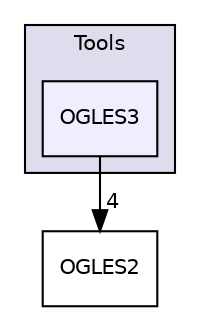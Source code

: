 digraph "PVR/SDK_3.4/Tools/OGLES3" {
  compound=true
  node [ fontsize="10", fontname="Helvetica"];
  edge [ labelfontsize="10", labelfontname="Helvetica"];
  subgraph clusterdir_5222bd6691dac9df766f8a52293393a2 {
    graph [ bgcolor="#ddddee", pencolor="black", label="Tools" fontname="Helvetica", fontsize="10", URL="dir_5222bd6691dac9df766f8a52293393a2.html"]
  dir_878c7ee3a9e0dda4e6f79b9738342671 [shape=box, label="OGLES3", style="filled", fillcolor="#eeeeff", pencolor="black", URL="dir_878c7ee3a9e0dda4e6f79b9738342671.html"];
  }
  dir_df2e398b0618bb7798db7d472ae642c6 [shape=box label="OGLES2" URL="dir_df2e398b0618bb7798db7d472ae642c6.html"];
  dir_878c7ee3a9e0dda4e6f79b9738342671->dir_df2e398b0618bb7798db7d472ae642c6 [headlabel="4", labeldistance=1.5 headhref="dir_001782_001781.html"];
}
